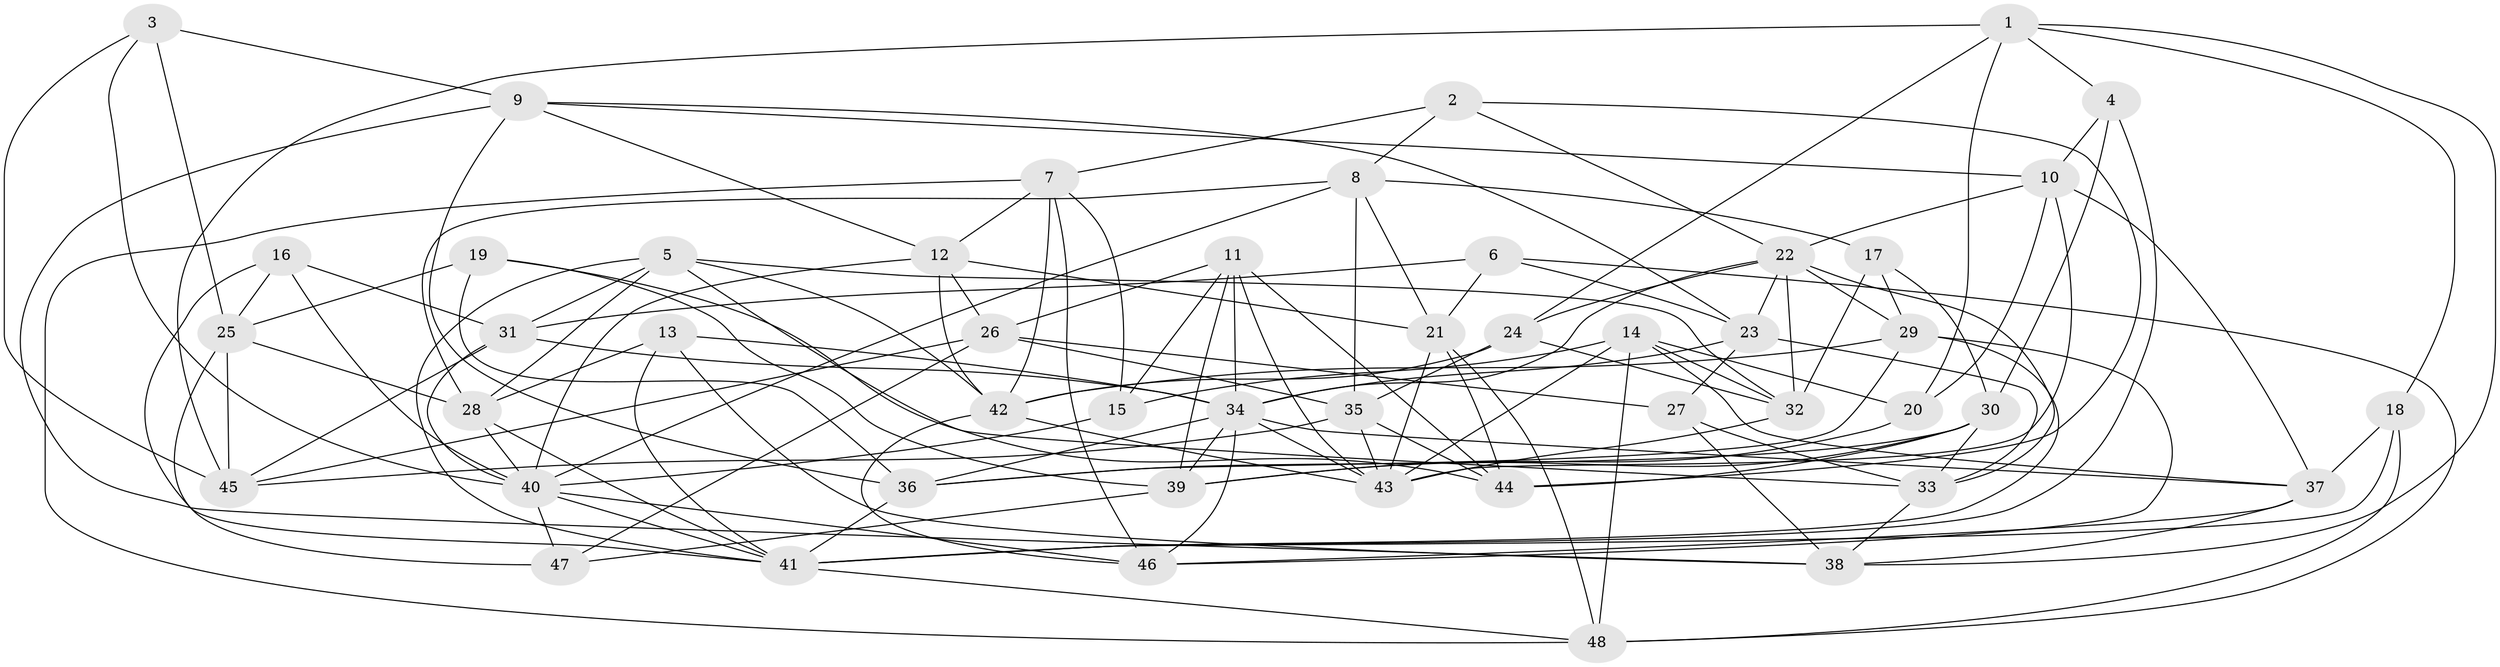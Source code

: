 // original degree distribution, {4: 1.0}
// Generated by graph-tools (version 1.1) at 2025/50/03/09/25 03:50:45]
// undirected, 48 vertices, 139 edges
graph export_dot {
graph [start="1"]
  node [color=gray90,style=filled];
  1;
  2;
  3;
  4;
  5;
  6;
  7;
  8;
  9;
  10;
  11;
  12;
  13;
  14;
  15;
  16;
  17;
  18;
  19;
  20;
  21;
  22;
  23;
  24;
  25;
  26;
  27;
  28;
  29;
  30;
  31;
  32;
  33;
  34;
  35;
  36;
  37;
  38;
  39;
  40;
  41;
  42;
  43;
  44;
  45;
  46;
  47;
  48;
  1 -- 4 [weight=1.0];
  1 -- 18 [weight=1.0];
  1 -- 20 [weight=1.0];
  1 -- 24 [weight=1.0];
  1 -- 38 [weight=1.0];
  1 -- 45 [weight=1.0];
  2 -- 7 [weight=1.0];
  2 -- 8 [weight=1.0];
  2 -- 22 [weight=1.0];
  2 -- 44 [weight=1.0];
  3 -- 9 [weight=1.0];
  3 -- 25 [weight=1.0];
  3 -- 40 [weight=1.0];
  3 -- 45 [weight=1.0];
  4 -- 10 [weight=1.0];
  4 -- 30 [weight=1.0];
  4 -- 41 [weight=1.0];
  5 -- 28 [weight=1.0];
  5 -- 31 [weight=1.0];
  5 -- 32 [weight=1.0];
  5 -- 41 [weight=1.0];
  5 -- 42 [weight=1.0];
  5 -- 44 [weight=1.0];
  6 -- 21 [weight=1.0];
  6 -- 23 [weight=1.0];
  6 -- 31 [weight=1.0];
  6 -- 48 [weight=1.0];
  7 -- 12 [weight=1.0];
  7 -- 15 [weight=1.0];
  7 -- 42 [weight=1.0];
  7 -- 46 [weight=1.0];
  7 -- 48 [weight=1.0];
  8 -- 17 [weight=1.0];
  8 -- 21 [weight=1.0];
  8 -- 28 [weight=1.0];
  8 -- 35 [weight=1.0];
  8 -- 40 [weight=1.0];
  9 -- 10 [weight=1.0];
  9 -- 12 [weight=1.0];
  9 -- 23 [weight=1.0];
  9 -- 36 [weight=1.0];
  9 -- 38 [weight=1.0];
  10 -- 20 [weight=1.0];
  10 -- 22 [weight=1.0];
  10 -- 37 [weight=1.0];
  10 -- 43 [weight=1.0];
  11 -- 15 [weight=1.0];
  11 -- 26 [weight=1.0];
  11 -- 34 [weight=1.0];
  11 -- 39 [weight=1.0];
  11 -- 43 [weight=1.0];
  11 -- 44 [weight=1.0];
  12 -- 21 [weight=1.0];
  12 -- 26 [weight=1.0];
  12 -- 40 [weight=1.0];
  12 -- 42 [weight=1.0];
  13 -- 28 [weight=1.0];
  13 -- 34 [weight=1.0];
  13 -- 38 [weight=1.0];
  13 -- 41 [weight=1.0];
  14 -- 15 [weight=1.0];
  14 -- 20 [weight=1.0];
  14 -- 32 [weight=1.0];
  14 -- 37 [weight=1.0];
  14 -- 43 [weight=1.0];
  14 -- 48 [weight=1.0];
  15 -- 40 [weight=1.0];
  16 -- 25 [weight=1.0];
  16 -- 31 [weight=1.0];
  16 -- 40 [weight=1.0];
  16 -- 41 [weight=1.0];
  17 -- 29 [weight=1.0];
  17 -- 30 [weight=1.0];
  17 -- 32 [weight=1.0];
  18 -- 37 [weight=1.0];
  18 -- 41 [weight=1.0];
  18 -- 48 [weight=1.0];
  19 -- 25 [weight=1.0];
  19 -- 33 [weight=1.0];
  19 -- 36 [weight=1.0];
  19 -- 39 [weight=1.0];
  20 -- 39 [weight=1.0];
  21 -- 43 [weight=1.0];
  21 -- 44 [weight=1.0];
  21 -- 48 [weight=1.0];
  22 -- 23 [weight=1.0];
  22 -- 24 [weight=1.0];
  22 -- 29 [weight=1.0];
  22 -- 32 [weight=1.0];
  22 -- 33 [weight=1.0];
  22 -- 34 [weight=1.0];
  23 -- 27 [weight=1.0];
  23 -- 33 [weight=1.0];
  23 -- 34 [weight=1.0];
  24 -- 32 [weight=1.0];
  24 -- 35 [weight=1.0];
  24 -- 42 [weight=2.0];
  25 -- 28 [weight=1.0];
  25 -- 45 [weight=1.0];
  25 -- 47 [weight=1.0];
  26 -- 27 [weight=1.0];
  26 -- 35 [weight=1.0];
  26 -- 45 [weight=1.0];
  26 -- 47 [weight=1.0];
  27 -- 33 [weight=1.0];
  27 -- 38 [weight=1.0];
  28 -- 40 [weight=1.0];
  28 -- 41 [weight=1.0];
  29 -- 36 [weight=1.0];
  29 -- 41 [weight=1.0];
  29 -- 42 [weight=1.0];
  29 -- 46 [weight=1.0];
  30 -- 33 [weight=1.0];
  30 -- 36 [weight=1.0];
  30 -- 39 [weight=1.0];
  30 -- 44 [weight=1.0];
  31 -- 34 [weight=1.0];
  31 -- 40 [weight=1.0];
  31 -- 45 [weight=1.0];
  32 -- 43 [weight=1.0];
  33 -- 38 [weight=1.0];
  34 -- 36 [weight=1.0];
  34 -- 37 [weight=1.0];
  34 -- 39 [weight=1.0];
  34 -- 43 [weight=1.0];
  34 -- 46 [weight=1.0];
  35 -- 43 [weight=1.0];
  35 -- 44 [weight=1.0];
  35 -- 45 [weight=1.0];
  36 -- 41 [weight=1.0];
  37 -- 38 [weight=1.0];
  37 -- 46 [weight=1.0];
  39 -- 47 [weight=1.0];
  40 -- 41 [weight=1.0];
  40 -- 46 [weight=1.0];
  40 -- 47 [weight=1.0];
  41 -- 48 [weight=1.0];
  42 -- 43 [weight=1.0];
  42 -- 46 [weight=1.0];
}
